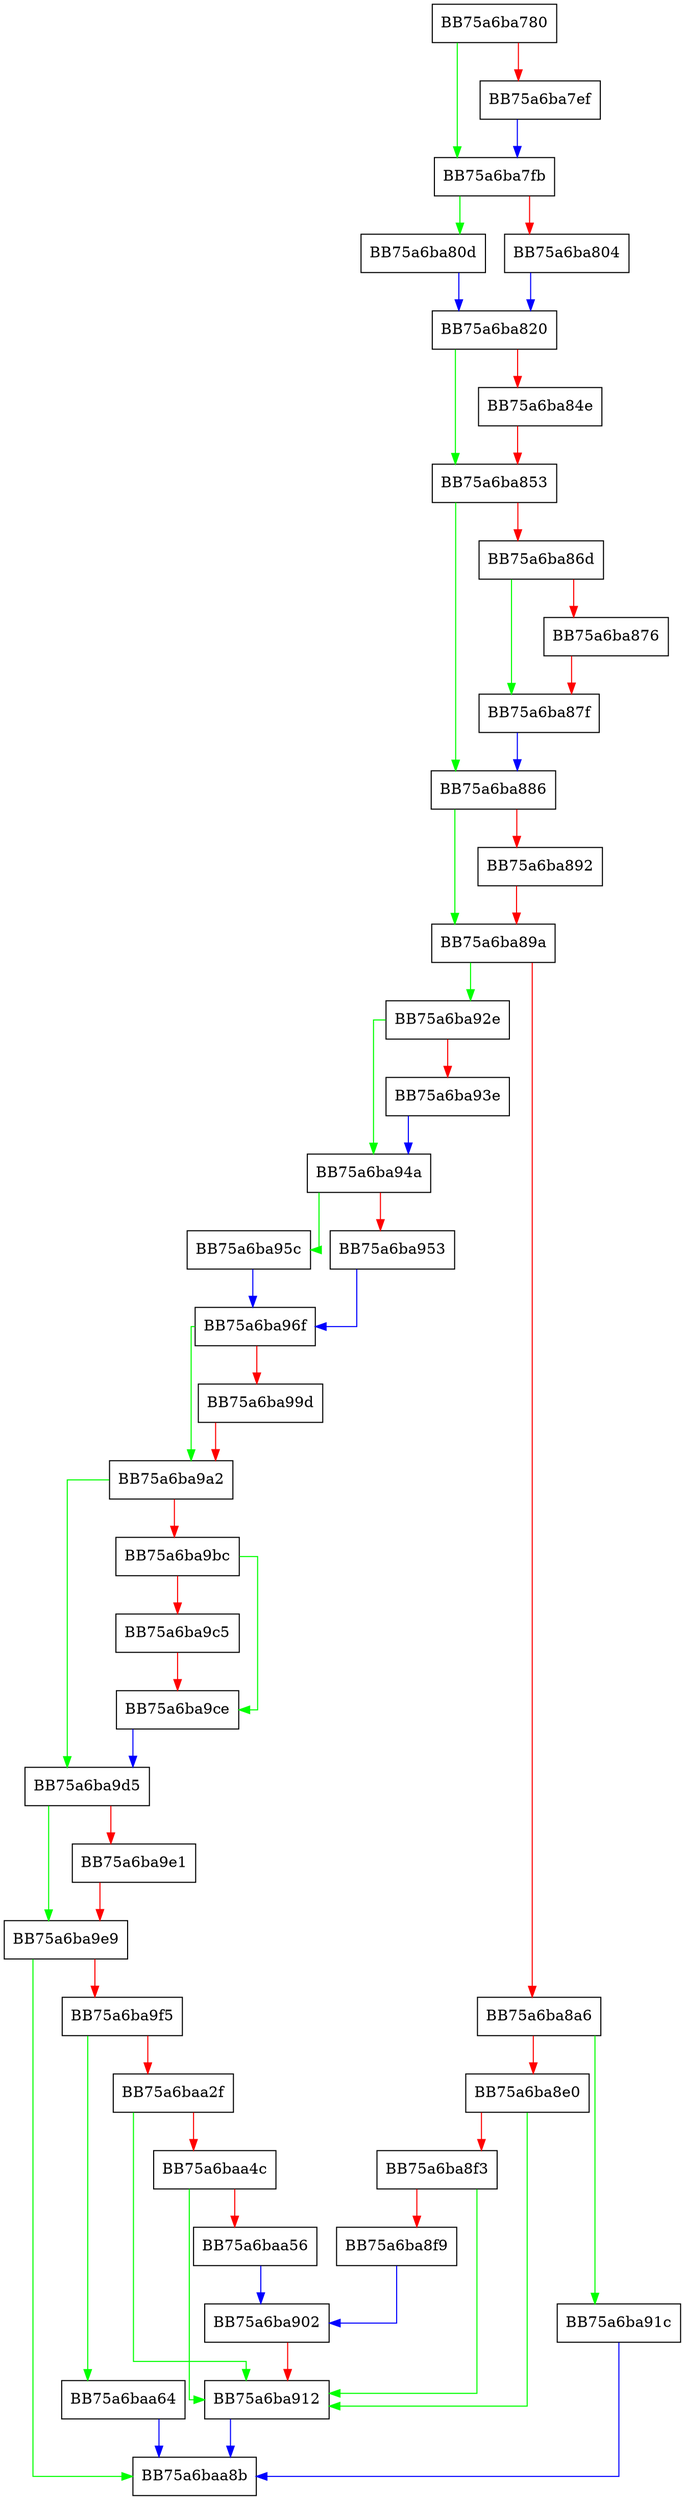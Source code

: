 digraph DetectRelocations {
  node [shape="box"];
  graph [splines=ortho];
  BB75a6ba780 -> BB75a6ba7fb [color="green"];
  BB75a6ba780 -> BB75a6ba7ef [color="red"];
  BB75a6ba7ef -> BB75a6ba7fb [color="blue"];
  BB75a6ba7fb -> BB75a6ba80d [color="green"];
  BB75a6ba7fb -> BB75a6ba804 [color="red"];
  BB75a6ba804 -> BB75a6ba820 [color="blue"];
  BB75a6ba80d -> BB75a6ba820 [color="blue"];
  BB75a6ba820 -> BB75a6ba853 [color="green"];
  BB75a6ba820 -> BB75a6ba84e [color="red"];
  BB75a6ba84e -> BB75a6ba853 [color="red"];
  BB75a6ba853 -> BB75a6ba886 [color="green"];
  BB75a6ba853 -> BB75a6ba86d [color="red"];
  BB75a6ba86d -> BB75a6ba87f [color="green"];
  BB75a6ba86d -> BB75a6ba876 [color="red"];
  BB75a6ba876 -> BB75a6ba87f [color="red"];
  BB75a6ba87f -> BB75a6ba886 [color="blue"];
  BB75a6ba886 -> BB75a6ba89a [color="green"];
  BB75a6ba886 -> BB75a6ba892 [color="red"];
  BB75a6ba892 -> BB75a6ba89a [color="red"];
  BB75a6ba89a -> BB75a6ba92e [color="green"];
  BB75a6ba89a -> BB75a6ba8a6 [color="red"];
  BB75a6ba8a6 -> BB75a6ba91c [color="green"];
  BB75a6ba8a6 -> BB75a6ba8e0 [color="red"];
  BB75a6ba8e0 -> BB75a6ba912 [color="green"];
  BB75a6ba8e0 -> BB75a6ba8f3 [color="red"];
  BB75a6ba8f3 -> BB75a6ba912 [color="green"];
  BB75a6ba8f3 -> BB75a6ba8f9 [color="red"];
  BB75a6ba8f9 -> BB75a6ba902 [color="blue"];
  BB75a6ba902 -> BB75a6ba912 [color="red"];
  BB75a6ba912 -> BB75a6baa8b [color="blue"];
  BB75a6ba91c -> BB75a6baa8b [color="blue"];
  BB75a6ba92e -> BB75a6ba94a [color="green"];
  BB75a6ba92e -> BB75a6ba93e [color="red"];
  BB75a6ba93e -> BB75a6ba94a [color="blue"];
  BB75a6ba94a -> BB75a6ba95c [color="green"];
  BB75a6ba94a -> BB75a6ba953 [color="red"];
  BB75a6ba953 -> BB75a6ba96f [color="blue"];
  BB75a6ba95c -> BB75a6ba96f [color="blue"];
  BB75a6ba96f -> BB75a6ba9a2 [color="green"];
  BB75a6ba96f -> BB75a6ba99d [color="red"];
  BB75a6ba99d -> BB75a6ba9a2 [color="red"];
  BB75a6ba9a2 -> BB75a6ba9d5 [color="green"];
  BB75a6ba9a2 -> BB75a6ba9bc [color="red"];
  BB75a6ba9bc -> BB75a6ba9ce [color="green"];
  BB75a6ba9bc -> BB75a6ba9c5 [color="red"];
  BB75a6ba9c5 -> BB75a6ba9ce [color="red"];
  BB75a6ba9ce -> BB75a6ba9d5 [color="blue"];
  BB75a6ba9d5 -> BB75a6ba9e9 [color="green"];
  BB75a6ba9d5 -> BB75a6ba9e1 [color="red"];
  BB75a6ba9e1 -> BB75a6ba9e9 [color="red"];
  BB75a6ba9e9 -> BB75a6baa8b [color="green"];
  BB75a6ba9e9 -> BB75a6ba9f5 [color="red"];
  BB75a6ba9f5 -> BB75a6baa64 [color="green"];
  BB75a6ba9f5 -> BB75a6baa2f [color="red"];
  BB75a6baa2f -> BB75a6ba912 [color="green"];
  BB75a6baa2f -> BB75a6baa4c [color="red"];
  BB75a6baa4c -> BB75a6ba912 [color="green"];
  BB75a6baa4c -> BB75a6baa56 [color="red"];
  BB75a6baa56 -> BB75a6ba902 [color="blue"];
  BB75a6baa64 -> BB75a6baa8b [color="blue"];
}